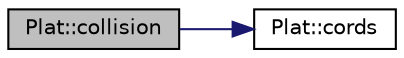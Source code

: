 digraph "Plat::collision"
{
 // LATEX_PDF_SIZE
  edge [fontname="Helvetica",fontsize="10",labelfontname="Helvetica",labelfontsize="10"];
  node [fontname="Helvetica",fontsize="10",shape=record];
  rankdir="LR";
  Node1 [label="Plat::collision",height=0.2,width=0.4,color="black", fillcolor="grey75", style="filled", fontcolor="black",tooltip="Wirtualna metoda odpowiedzialna za wykrywanie kolizji drona z przeszkodą"];
  Node1 -> Node2 [color="midnightblue",fontsize="10",style="solid",fontname="Helvetica"];
  Node2 [label="Plat::cords",height=0.2,width=0.4,color="black", fillcolor="white", style="filled",URL="$class_plat.html#a4ad5fe5f1e35f26fb0b7c4142e42ea99",tooltip="Wirtualna metoda zwracająca położenie obiektu w przestrzeni."];
}
